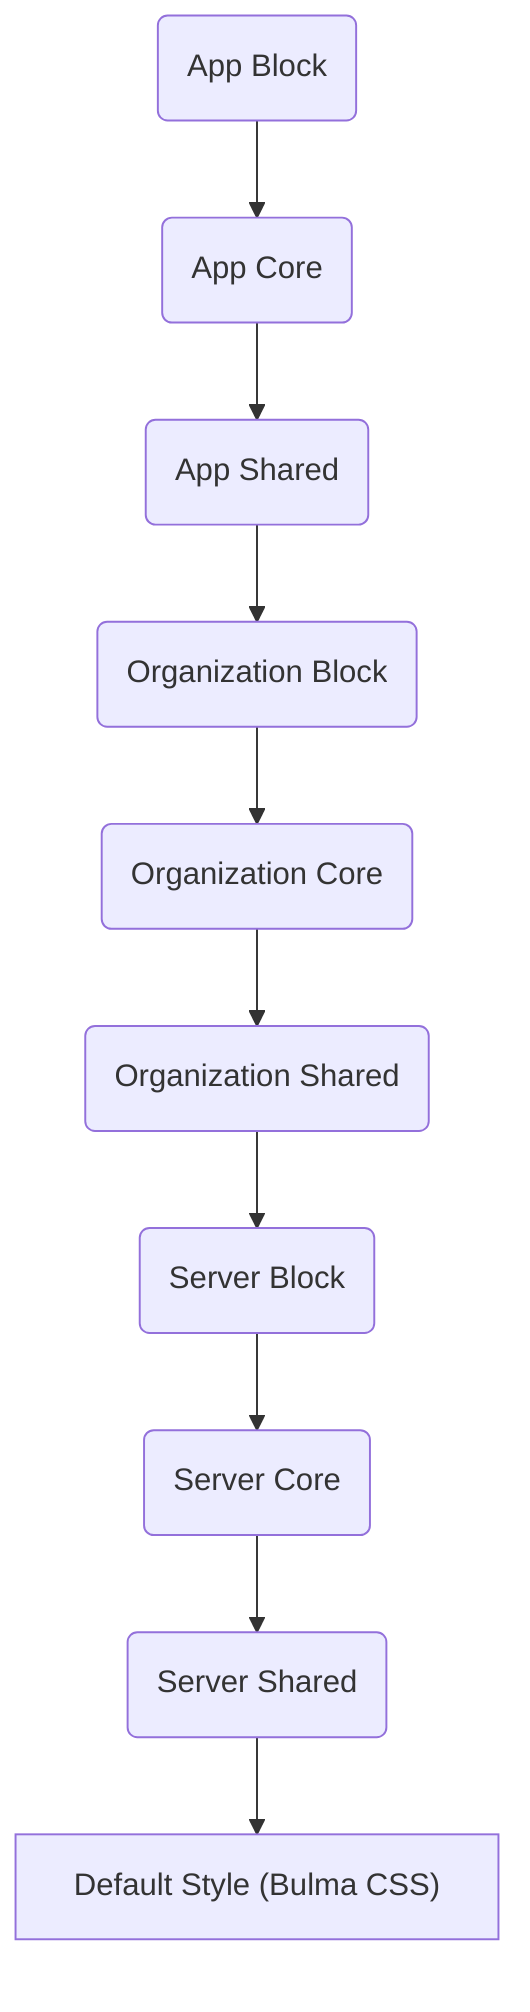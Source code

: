 graph TD
    A(App Block) --> B(App Core)
    B --> C(App Shared)
    C --> D(Organization Block)
    D --> E(Organization Core)
    E --> F(Organization Shared)
    F --> G(Server Block)
    G --> H(Server Core)
    H --> I(Server Shared)
    I --> J["Default Style (Bulma CSS)"]